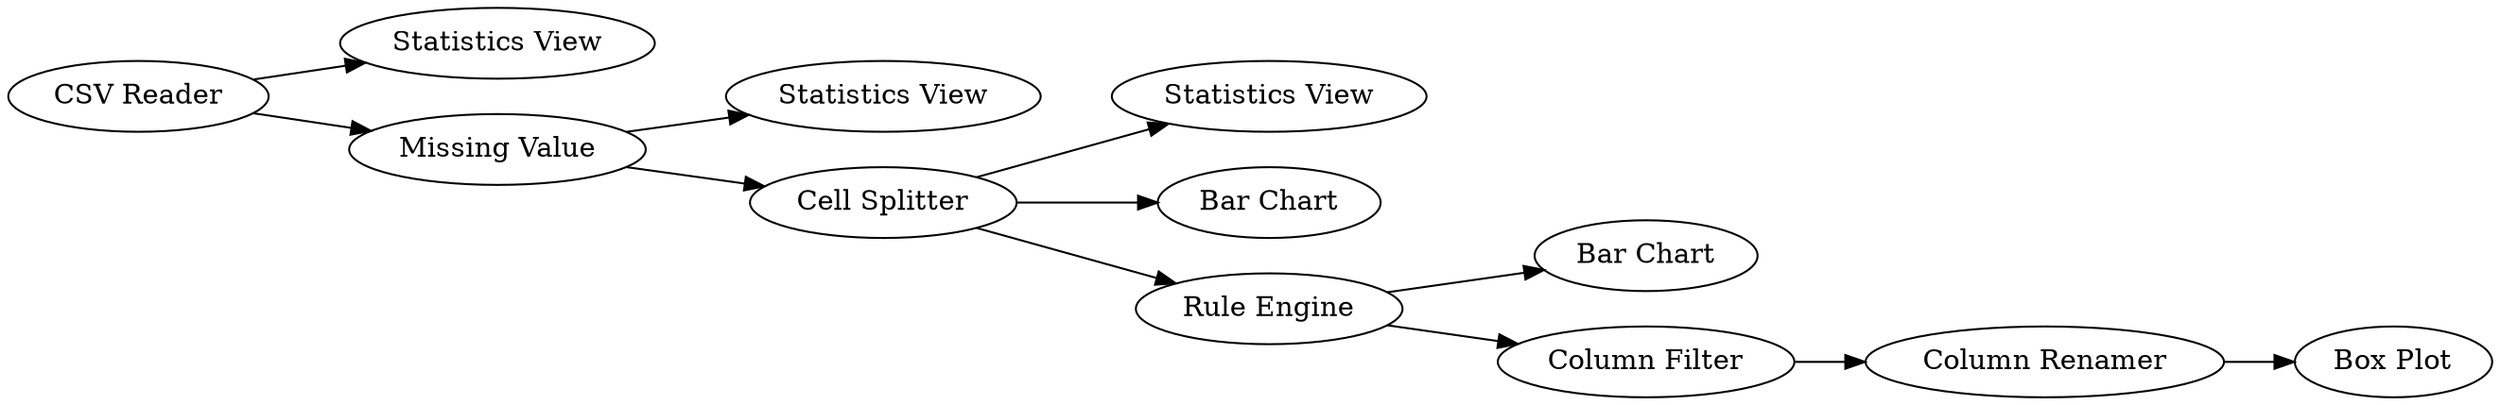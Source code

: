 digraph {
	1 [label="CSV Reader"]
	19 [label="Statistics View"]
	31 [label="Missing Value"]
	32 [label="Statistics View"]
	33 [label="Cell Splitter"]
	34 [label="Statistics View"]
	35 [label="Bar Chart"]
	36 [label="Rule Engine"]
	37 [label="Bar Chart"]
	38 [label="Column Filter"]
	40 [label="Column Renamer"]
	41 [label="Box Plot"]
	1 -> 19
	1 -> 31
	31 -> 33
	31 -> 32
	33 -> 35
	33 -> 34
	33 -> 36
	36 -> 37
	36 -> 38
	38 -> 40
	40 -> 41
	rankdir=LR
}
